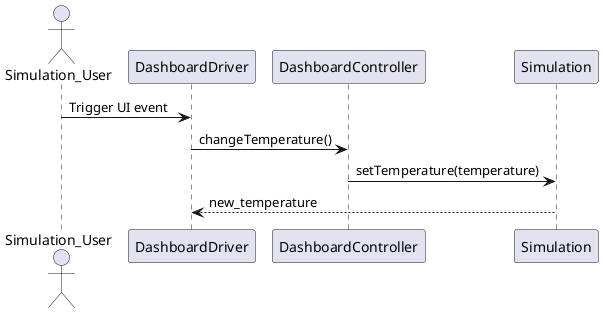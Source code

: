 @startuml
actor Simulation_User

Simulation_User -> DashboardDriver: Trigger UI event
DashboardDriver -> DashboardController: changeTemperature()
DashboardController -> Simulation: setTemperature(temperature)
DashboardDriver <-- Simulation: new_temperature
@enduml
